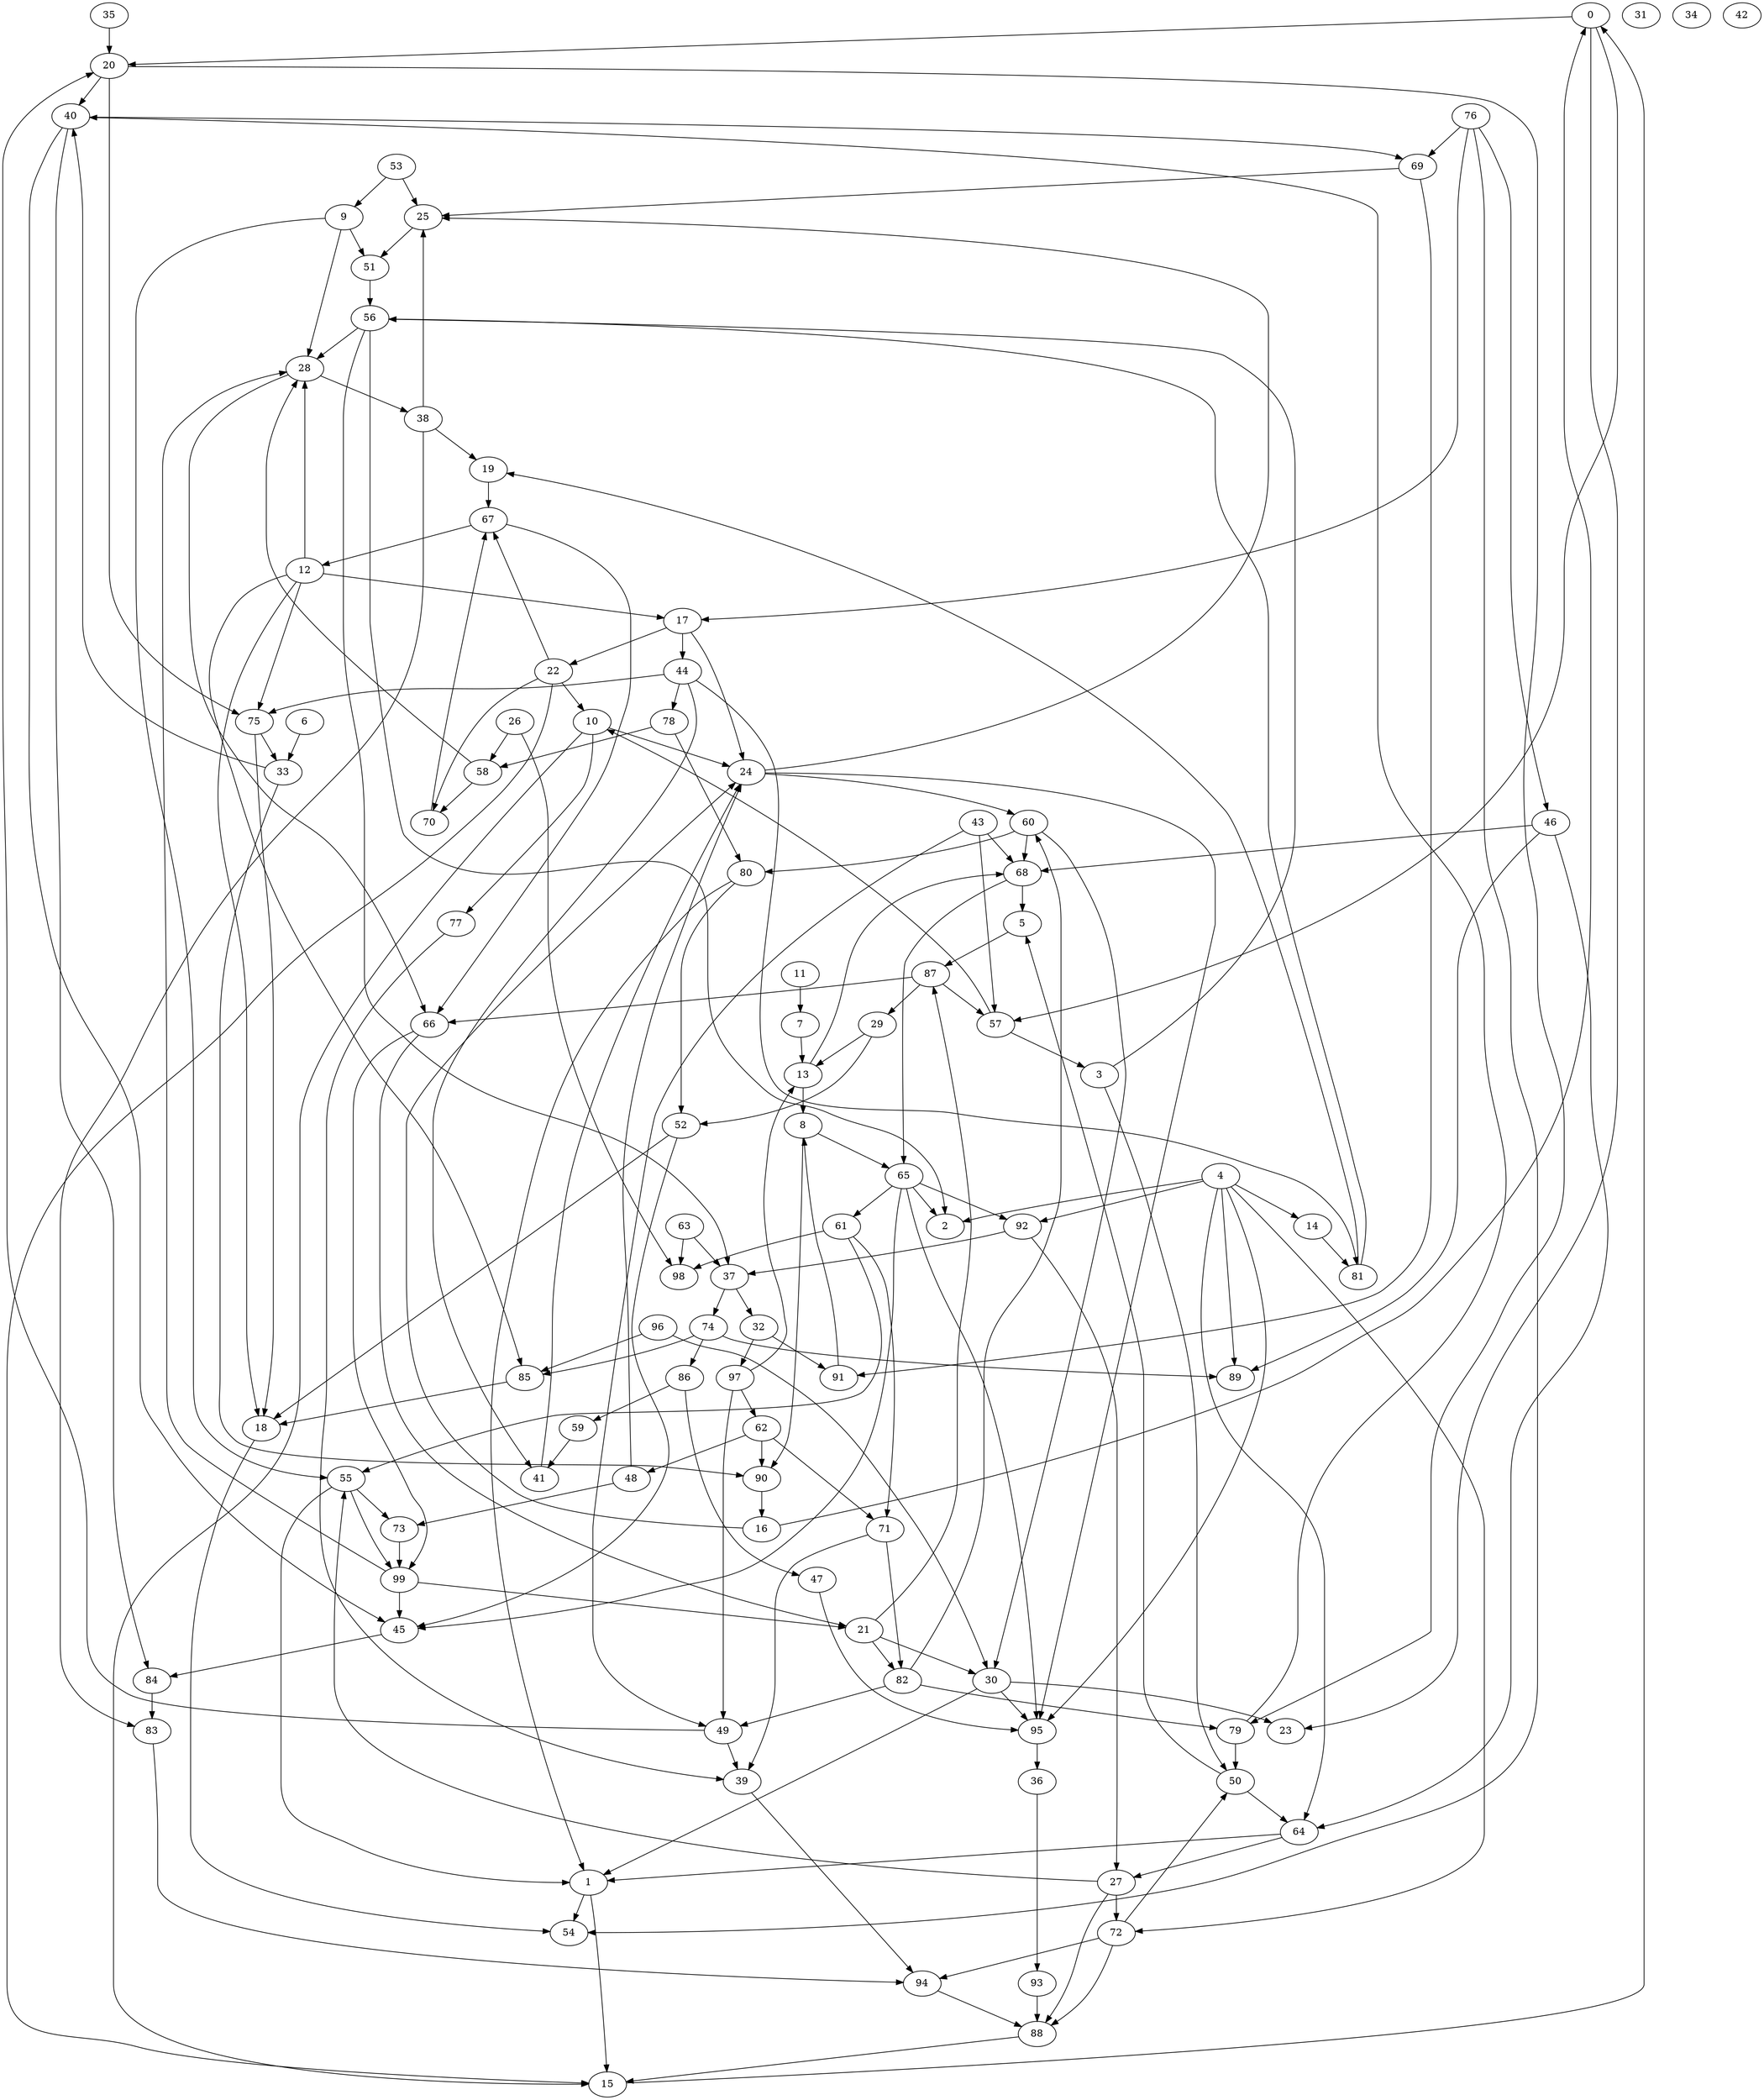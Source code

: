 digraph Erdos_Renyi_nodes_100_edges_200 {
0;
1;
2;
3;
4;
5;
6;
7;
8;
9;
10;
11;
12;
13;
14;
15;
16;
17;
18;
19;
20;
21;
22;
23;
24;
25;
26;
27;
28;
29;
30;
31;
32;
33;
34;
35;
36;
37;
38;
39;
40;
41;
42;
43;
44;
45;
46;
47;
48;
49;
50;
51;
52;
53;
54;
55;
56;
57;
58;
59;
60;
61;
62;
63;
64;
65;
66;
67;
68;
69;
70;
71;
72;
73;
74;
75;
76;
77;
78;
79;
80;
81;
82;
83;
84;
85;
86;
87;
88;
89;
90;
91;
92;
93;
94;
95;
96;
97;
98;
99;
76 -> 46;
68 -> 5;
8 -> 90;
87 -> 57;
60 -> 68;
61 -> 71;
60 -> 80;
67 -> 12;
12 -> 17;
38 -> 83;
59 -> 41;
90 -> 16;
99 -> 45;
25 -> 51;
97 -> 49;
36 -> 93;
72 -> 88;
1 -> 54;
67 -> 66;
40 -> 84;
55 -> 99;
61 -> 55;
71 -> 39;
30 -> 1;
68 -> 65;
84 -> 83;
66 -> 21;
75 -> 18;
81 -> 56;
53 -> 9;
63 -> 37;
33 -> 90;
80 -> 1;
24 -> 25;
52 -> 18;
46 -> 89;
9 -> 28;
26 -> 58;
55 -> 1;
10 -> 15;
49 -> 20;
45 -> 84;
57 -> 10;
71 -> 82;
86 -> 59;
65 -> 2;
44 -> 78;
28 -> 66;
21 -> 87;
4 -> 92;
40 -> 69;
10 -> 24;
50 -> 64;
60 -> 30;
88 -> 15;
3 -> 56;
76 -> 17;
12 -> 28;
78 -> 58;
20 -> 40;
63 -> 98;
69 -> 25;
35 -> 20;
96 -> 30;
37 -> 74;
53 -> 25;
17 -> 24;
70 -> 67;
12 -> 18;
58 -> 28;
97 -> 62;
8 -> 65;
30 -> 95;
79 -> 40;
4 -> 14;
24 -> 60;
44 -> 41;
87 -> 66;
76 -> 69;
69 -> 91;
65 -> 95;
21 -> 82;
12 -> 75;
27 -> 55;
4 -> 2;
48 -> 73;
75 -> 33;
74 -> 86;
12 -> 85;
65 -> 61;
80 -> 52;
92 -> 37;
29 -> 52;
46 -> 64;
17 -> 44;
94 -> 88;
56 -> 2;
32 -> 97;
74 -> 89;
82 -> 60;
52 -> 45;
61 -> 98;
4 -> 89;
92 -> 27;
64 -> 1;
18 -> 54;
32 -> 91;
6 -> 33;
17 -> 22;
85 -> 18;
15 -> 0;
72 -> 94;
82 -> 79;
65 -> 45;
77 -> 39;
33 -> 40;
30 -> 23;
13 -> 8;
44 -> 75;
41 -> 24;
4 -> 72;
83 -> 94;
13 -> 68;
22 -> 67;
3 -> 50;
21 -> 30;
11 -> 7;
27 -> 72;
99 -> 28;
38 -> 19;
47 -> 95;
4 -> 95;
91 -> 8;
43 -> 57;
29 -> 13;
0 -> 57;
5 -> 87;
0 -> 20;
0 -> 23;
44 -> 81;
72 -> 50;
16 -> 0;
46 -> 68;
74 -> 85;
79 -> 50;
48 -> 24;
97 -> 13;
19 -> 67;
93 -> 88;
39 -> 94;
16 -> 24;
43 -> 49;
62 -> 90;
37 -> 32;
78 -> 80;
50 -> 5;
99 -> 21;
58 -> 70;
82 -> 49;
20 -> 75;
87 -> 29;
76 -> 54;
24 -> 95;
7 -> 13;
9 -> 51;
20 -> 79;
22 -> 10;
14 -> 81;
62 -> 71;
1 -> 15;
55 -> 73;
40 -> 45;
81 -> 19;
9 -> 55;
28 -> 38;
96 -> 85;
56 -> 28;
38 -> 25;
65 -> 92;
95 -> 36;
56 -> 37;
86 -> 47;
62 -> 48;
22 -> 70;
51 -> 56;
4 -> 64;
22 -> 15;
26 -> 98;
43 -> 68;
66 -> 99;
27 -> 88;
10 -> 77;
73 -> 99;
49 -> 39;
57 -> 3;
64 -> 27;
}